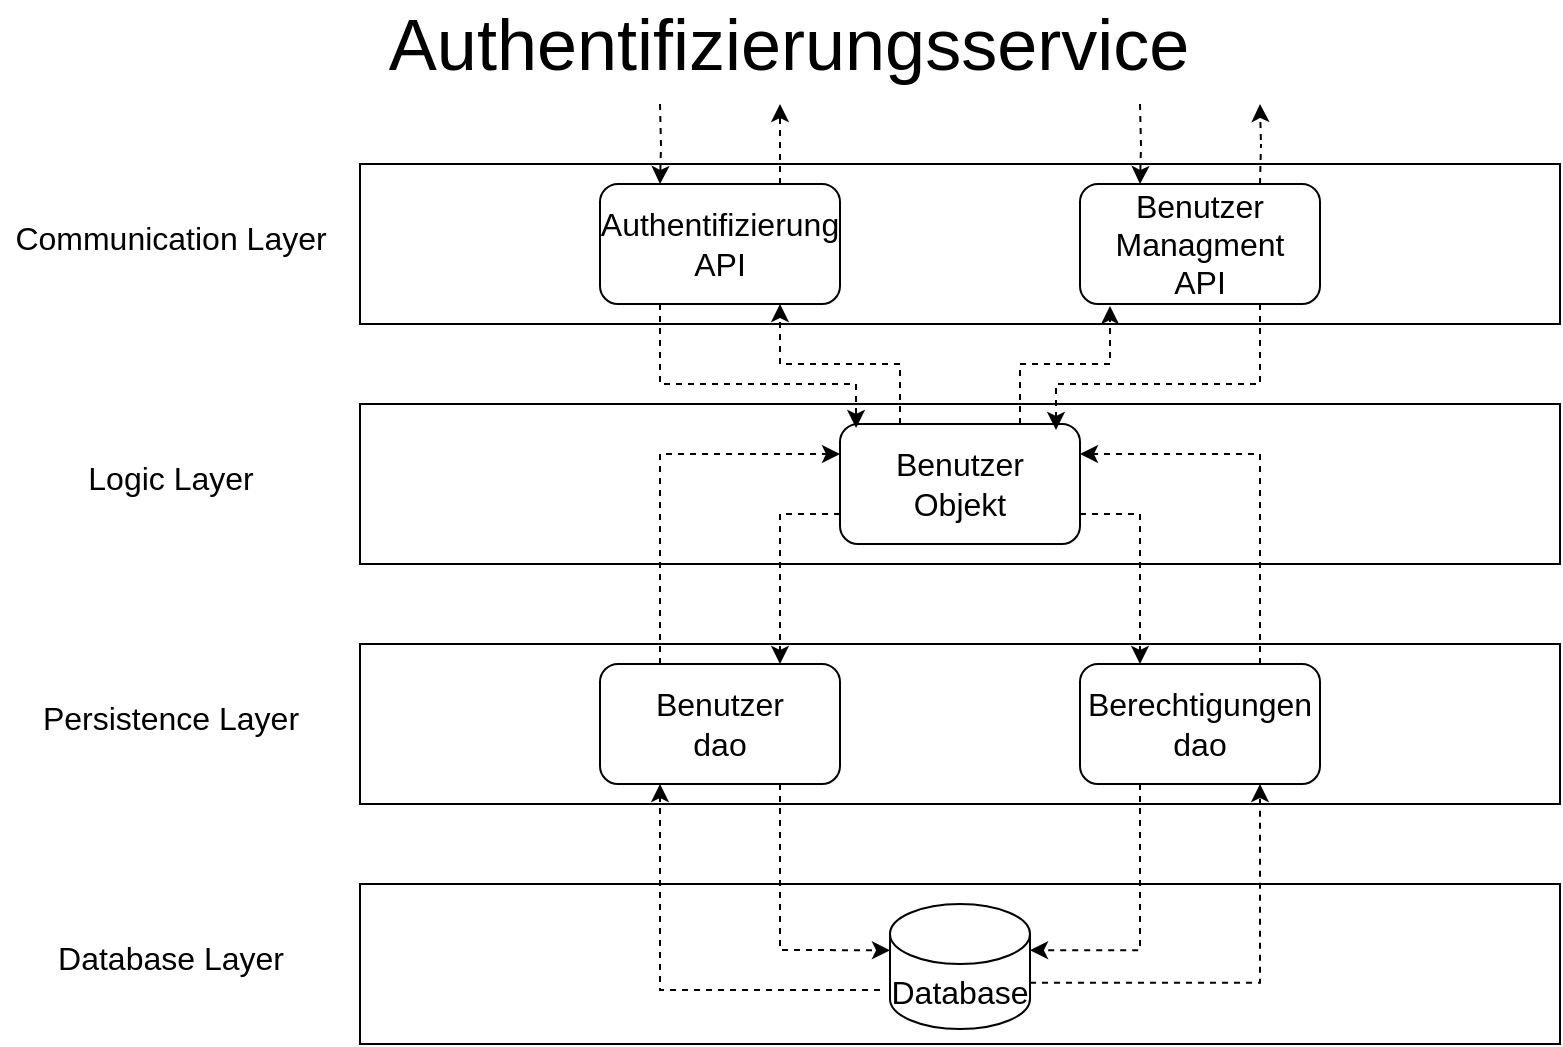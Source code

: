 <mxfile version="16.2.7" type="github">
  <diagram id="Lq96TW4K5-KBJD4N3H_r" name="Page-1">
    <mxGraphModel dx="1422" dy="772" grid="1" gridSize="10" guides="1" tooltips="1" connect="1" arrows="1" fold="1" page="1" pageScale="1" pageWidth="827" pageHeight="1169" math="0" shadow="0">
      <root>
        <mxCell id="0" />
        <mxCell id="1" parent="0" />
        <mxCell id="rIavTHr592OUhHLJrR3U-1" value="" style="rounded=0;whiteSpace=wrap;html=1;" parent="1" vertex="1">
          <mxGeometry x="200" y="120" width="600" height="80" as="geometry" />
        </mxCell>
        <mxCell id="rIavTHr592OUhHLJrR3U-2" value="" style="rounded=0;whiteSpace=wrap;html=1;" parent="1" vertex="1">
          <mxGeometry x="200" y="240" width="600" height="80" as="geometry" />
        </mxCell>
        <mxCell id="rIavTHr592OUhHLJrR3U-3" value="" style="rounded=0;whiteSpace=wrap;html=1;" parent="1" vertex="1">
          <mxGeometry x="200" y="360" width="600" height="80" as="geometry" />
        </mxCell>
        <mxCell id="A1HN-KzVpsZoMAgiLz0k-1" value="&lt;div style=&quot;font-size: 36px&quot;&gt;&lt;font style=&quot;font-size: 36px&quot;&gt;Authentifizierungsservice&lt;/font&gt;&lt;/div&gt;" style="text;html=1;resizable=0;autosize=1;align=center;verticalAlign=middle;points=[];fillColor=none;strokeColor=none;rounded=0;" vertex="1" parent="1">
          <mxGeometry x="204" y="50" width="420" height="20" as="geometry" />
        </mxCell>
        <mxCell id="A1HN-KzVpsZoMAgiLz0k-2" value="" style="rounded=0;whiteSpace=wrap;html=1;" vertex="1" parent="1">
          <mxGeometry x="200" y="480" width="600" height="80" as="geometry" />
        </mxCell>
        <mxCell id="A1HN-KzVpsZoMAgiLz0k-3" value="&lt;font style=&quot;font-size: 16px&quot;&gt;Database Layer&lt;/font&gt;" style="text;html=1;resizable=0;autosize=1;align=center;verticalAlign=middle;points=[];fillColor=none;strokeColor=none;rounded=0;fontSize=36;" vertex="1" parent="1">
          <mxGeometry x="40" y="480" width="130" height="60" as="geometry" />
        </mxCell>
        <mxCell id="A1HN-KzVpsZoMAgiLz0k-4" value="&lt;font style=&quot;font-size: 16px&quot;&gt;Persistence Layer&lt;br&gt;&lt;/font&gt;" style="text;html=1;resizable=0;autosize=1;align=center;verticalAlign=middle;points=[];fillColor=none;strokeColor=none;rounded=0;fontSize=36;" vertex="1" parent="1">
          <mxGeometry x="35" y="360" width="140" height="60" as="geometry" />
        </mxCell>
        <mxCell id="A1HN-KzVpsZoMAgiLz0k-5" value="&lt;font style=&quot;font-size: 16px&quot;&gt;Logic Layer&lt;br&gt;&lt;/font&gt;" style="text;html=1;resizable=0;autosize=1;align=center;verticalAlign=middle;points=[];fillColor=none;strokeColor=none;rounded=0;fontSize=36;" vertex="1" parent="1">
          <mxGeometry x="55" y="240" width="100" height="60" as="geometry" />
        </mxCell>
        <mxCell id="A1HN-KzVpsZoMAgiLz0k-6" value="&lt;font style=&quot;font-size: 16px&quot;&gt;Communication Layer&lt;br&gt;&lt;/font&gt;" style="text;html=1;resizable=0;autosize=1;align=center;verticalAlign=middle;points=[];fillColor=none;strokeColor=none;rounded=0;fontSize=36;" vertex="1" parent="1">
          <mxGeometry x="20" y="120" width="170" height="60" as="geometry" />
        </mxCell>
        <mxCell id="A1HN-KzVpsZoMAgiLz0k-24" style="edgeStyle=orthogonalEdgeStyle;rounded=0;orthogonalLoop=1;jettySize=auto;html=1;exitX=1;exitY=0;exitDx=0;exitDy=39.375;exitPerimeter=0;entryX=0.75;entryY=1;entryDx=0;entryDy=0;dashed=1;fontSize=16;endArrow=classic;endFill=1;" edge="1" parent="1" source="A1HN-KzVpsZoMAgiLz0k-8" target="A1HN-KzVpsZoMAgiLz0k-10">
          <mxGeometry relative="1" as="geometry" />
        </mxCell>
        <mxCell id="A1HN-KzVpsZoMAgiLz0k-8" value="&lt;div&gt;Database&lt;/div&gt;" style="shape=cylinder3;whiteSpace=wrap;html=1;boundedLbl=1;backgroundOutline=1;size=15;fontSize=16;" vertex="1" parent="1">
          <mxGeometry x="465" y="490" width="70" height="62.5" as="geometry" />
        </mxCell>
        <mxCell id="A1HN-KzVpsZoMAgiLz0k-23" style="edgeStyle=orthogonalEdgeStyle;rounded=0;orthogonalLoop=1;jettySize=auto;html=1;exitX=0.25;exitY=1;exitDx=0;exitDy=0;entryX=1;entryY=0;entryDx=0;entryDy=23.125;entryPerimeter=0;dashed=1;fontSize=16;endArrow=classic;endFill=1;" edge="1" parent="1" source="A1HN-KzVpsZoMAgiLz0k-10" target="A1HN-KzVpsZoMAgiLz0k-8">
          <mxGeometry relative="1" as="geometry" />
        </mxCell>
        <mxCell id="A1HN-KzVpsZoMAgiLz0k-28" style="edgeStyle=orthogonalEdgeStyle;rounded=0;orthogonalLoop=1;jettySize=auto;html=1;exitX=0.75;exitY=0;exitDx=0;exitDy=0;entryX=1;entryY=0.25;entryDx=0;entryDy=0;dashed=1;fontSize=16;endArrow=classic;endFill=1;" edge="1" parent="1" source="A1HN-KzVpsZoMAgiLz0k-10" target="A1HN-KzVpsZoMAgiLz0k-16">
          <mxGeometry relative="1" as="geometry" />
        </mxCell>
        <mxCell id="A1HN-KzVpsZoMAgiLz0k-10" value="&lt;div&gt;Berechtigungen&lt;/div&gt;&lt;div&gt;dao&lt;br&gt;&lt;/div&gt;" style="rounded=1;whiteSpace=wrap;html=1;fontSize=16;" vertex="1" parent="1">
          <mxGeometry x="560" y="370" width="120" height="60" as="geometry" />
        </mxCell>
        <mxCell id="A1HN-KzVpsZoMAgiLz0k-25" style="edgeStyle=orthogonalEdgeStyle;rounded=0;orthogonalLoop=1;jettySize=auto;html=1;exitX=0.25;exitY=0;exitDx=0;exitDy=0;entryX=0;entryY=0.25;entryDx=0;entryDy=0;dashed=1;fontSize=16;endArrow=classic;endFill=1;" edge="1" parent="1" source="A1HN-KzVpsZoMAgiLz0k-11" target="A1HN-KzVpsZoMAgiLz0k-16">
          <mxGeometry relative="1" as="geometry" />
        </mxCell>
        <mxCell id="A1HN-KzVpsZoMAgiLz0k-11" value="&lt;div&gt;Benutzer&lt;/div&gt;&lt;div&gt;dao&lt;/div&gt;" style="rounded=1;whiteSpace=wrap;html=1;fontSize=16;" vertex="1" parent="1">
          <mxGeometry x="320" y="370" width="120" height="60" as="geometry" />
        </mxCell>
        <mxCell id="A1HN-KzVpsZoMAgiLz0k-14" value="" style="endArrow=classic;dashed=1;html=1;rounded=0;fontSize=16;entryX=0;entryY=0;entryDx=0;entryDy=23.125;entryPerimeter=0;exitX=0.75;exitY=1;exitDx=0;exitDy=0;endFill=1;" edge="1" parent="1" source="A1HN-KzVpsZoMAgiLz0k-11" target="A1HN-KzVpsZoMAgiLz0k-8">
          <mxGeometry width="50" height="50" relative="1" as="geometry">
            <mxPoint x="350" y="360" as="sourcePoint" />
            <mxPoint x="400" y="310" as="targetPoint" />
            <Array as="points">
              <mxPoint x="410" y="513" />
            </Array>
          </mxGeometry>
        </mxCell>
        <mxCell id="A1HN-KzVpsZoMAgiLz0k-15" value="" style="endArrow=classic;dashed=1;html=1;rounded=0;fontSize=16;endFill=1;entryX=0.25;entryY=1;entryDx=0;entryDy=0;" edge="1" parent="1" target="A1HN-KzVpsZoMAgiLz0k-11">
          <mxGeometry width="50" height="50" relative="1" as="geometry">
            <mxPoint x="460" y="533" as="sourcePoint" />
            <mxPoint x="414" y="533.125" as="targetPoint" />
            <Array as="points">
              <mxPoint x="350" y="533" />
            </Array>
          </mxGeometry>
        </mxCell>
        <mxCell id="A1HN-KzVpsZoMAgiLz0k-26" style="edgeStyle=orthogonalEdgeStyle;rounded=0;orthogonalLoop=1;jettySize=auto;html=1;exitX=0;exitY=0.75;exitDx=0;exitDy=0;entryX=0.75;entryY=0;entryDx=0;entryDy=0;dashed=1;fontSize=16;endArrow=classic;endFill=1;" edge="1" parent="1" source="A1HN-KzVpsZoMAgiLz0k-16" target="A1HN-KzVpsZoMAgiLz0k-11">
          <mxGeometry relative="1" as="geometry" />
        </mxCell>
        <mxCell id="A1HN-KzVpsZoMAgiLz0k-27" style="edgeStyle=orthogonalEdgeStyle;rounded=0;orthogonalLoop=1;jettySize=auto;html=1;exitX=1;exitY=0.75;exitDx=0;exitDy=0;entryX=0.25;entryY=0;entryDx=0;entryDy=0;dashed=1;fontSize=16;endArrow=classic;endFill=1;" edge="1" parent="1" source="A1HN-KzVpsZoMAgiLz0k-16" target="A1HN-KzVpsZoMAgiLz0k-10">
          <mxGeometry relative="1" as="geometry" />
        </mxCell>
        <mxCell id="A1HN-KzVpsZoMAgiLz0k-30" style="edgeStyle=orthogonalEdgeStyle;rounded=0;orthogonalLoop=1;jettySize=auto;html=1;exitX=0.75;exitY=0;exitDx=0;exitDy=0;entryX=0.125;entryY=1.017;entryDx=0;entryDy=0;entryPerimeter=0;dashed=1;fontSize=16;endArrow=classic;endFill=1;" edge="1" parent="1" source="A1HN-KzVpsZoMAgiLz0k-16" target="A1HN-KzVpsZoMAgiLz0k-18">
          <mxGeometry relative="1" as="geometry" />
        </mxCell>
        <mxCell id="A1HN-KzVpsZoMAgiLz0k-31" style="edgeStyle=orthogonalEdgeStyle;rounded=0;orthogonalLoop=1;jettySize=auto;html=1;exitX=0.25;exitY=0;exitDx=0;exitDy=0;entryX=0.75;entryY=1;entryDx=0;entryDy=0;dashed=1;fontSize=16;endArrow=classic;endFill=1;" edge="1" parent="1" source="A1HN-KzVpsZoMAgiLz0k-16" target="A1HN-KzVpsZoMAgiLz0k-17">
          <mxGeometry relative="1" as="geometry" />
        </mxCell>
        <mxCell id="A1HN-KzVpsZoMAgiLz0k-16" value="&lt;div&gt;Benutzer&lt;/div&gt;&lt;div&gt;Objekt&lt;br&gt;&lt;/div&gt;" style="rounded=1;whiteSpace=wrap;html=1;fontSize=16;" vertex="1" parent="1">
          <mxGeometry x="440" y="250" width="120" height="60" as="geometry" />
        </mxCell>
        <mxCell id="A1HN-KzVpsZoMAgiLz0k-32" style="edgeStyle=orthogonalEdgeStyle;rounded=0;orthogonalLoop=1;jettySize=auto;html=1;exitX=0.25;exitY=1;exitDx=0;exitDy=0;entryX=0.067;entryY=0.033;entryDx=0;entryDy=0;entryPerimeter=0;dashed=1;fontSize=16;endArrow=classic;endFill=1;" edge="1" parent="1" source="A1HN-KzVpsZoMAgiLz0k-17" target="A1HN-KzVpsZoMAgiLz0k-16">
          <mxGeometry relative="1" as="geometry">
            <Array as="points">
              <mxPoint x="350" y="230" />
              <mxPoint x="448" y="230" />
            </Array>
          </mxGeometry>
        </mxCell>
        <mxCell id="A1HN-KzVpsZoMAgiLz0k-39" value="&lt;div&gt;&lt;br&gt;&lt;/div&gt;&lt;div&gt;&lt;br&gt;&lt;/div&gt;" style="edgeStyle=orthogonalEdgeStyle;rounded=0;orthogonalLoop=1;jettySize=auto;html=1;dashed=1;fontSize=16;endArrow=classic;endFill=1;entryX=0.25;entryY=0;entryDx=0;entryDy=0;" edge="1" parent="1" target="A1HN-KzVpsZoMAgiLz0k-17">
          <mxGeometry relative="1" as="geometry">
            <mxPoint x="350" y="90" as="targetPoint" />
            <mxPoint x="350" y="90" as="sourcePoint" />
          </mxGeometry>
        </mxCell>
        <mxCell id="A1HN-KzVpsZoMAgiLz0k-40" style="edgeStyle=orthogonalEdgeStyle;rounded=0;orthogonalLoop=1;jettySize=auto;html=1;exitX=0.75;exitY=0;exitDx=0;exitDy=0;dashed=1;fontSize=16;endArrow=classic;endFill=1;" edge="1" parent="1" source="A1HN-KzVpsZoMAgiLz0k-17">
          <mxGeometry relative="1" as="geometry">
            <mxPoint x="410" y="90" as="targetPoint" />
          </mxGeometry>
        </mxCell>
        <mxCell id="A1HN-KzVpsZoMAgiLz0k-17" value="&lt;div&gt;&lt;font style=&quot;font-size: 16px&quot;&gt;Authentifizierung&lt;/font&gt;&lt;/div&gt;&lt;div&gt;&lt;font style=&quot;font-size: 16px&quot;&gt;API&lt;br&gt;&lt;/font&gt;&lt;/div&gt;" style="rounded=1;whiteSpace=wrap;html=1;fontSize=16;" vertex="1" parent="1">
          <mxGeometry x="320" y="130" width="120" height="60" as="geometry" />
        </mxCell>
        <mxCell id="A1HN-KzVpsZoMAgiLz0k-29" style="edgeStyle=orthogonalEdgeStyle;rounded=0;orthogonalLoop=1;jettySize=auto;html=1;exitX=0.75;exitY=1;exitDx=0;exitDy=0;entryX=0.9;entryY=0.05;entryDx=0;entryDy=0;entryPerimeter=0;dashed=1;fontSize=16;endArrow=classic;endFill=1;" edge="1" parent="1" source="A1HN-KzVpsZoMAgiLz0k-18" target="A1HN-KzVpsZoMAgiLz0k-16">
          <mxGeometry relative="1" as="geometry">
            <Array as="points">
              <mxPoint x="650" y="230" />
              <mxPoint x="548" y="230" />
            </Array>
          </mxGeometry>
        </mxCell>
        <mxCell id="A1HN-KzVpsZoMAgiLz0k-47" style="edgeStyle=orthogonalEdgeStyle;rounded=0;orthogonalLoop=1;jettySize=auto;html=1;dashed=1;fontSize=16;endArrow=classic;endFill=1;entryX=0.25;entryY=0;entryDx=0;entryDy=0;" edge="1" parent="1" target="A1HN-KzVpsZoMAgiLz0k-18">
          <mxGeometry relative="1" as="geometry">
            <mxPoint x="590" y="100" as="targetPoint" />
            <mxPoint x="590" y="90" as="sourcePoint" />
          </mxGeometry>
        </mxCell>
        <mxCell id="A1HN-KzVpsZoMAgiLz0k-18" value="&lt;div&gt;Benutzer&lt;br&gt;&lt;/div&gt;&lt;div&gt;Managment&lt;/div&gt;&lt;div&gt;API&lt;br&gt;&lt;/div&gt;" style="rounded=1;whiteSpace=wrap;html=1;fontSize=16;" vertex="1" parent="1">
          <mxGeometry x="560" y="130" width="120" height="60" as="geometry" />
        </mxCell>
        <mxCell id="A1HN-KzVpsZoMAgiLz0k-45" style="edgeStyle=orthogonalEdgeStyle;rounded=0;orthogonalLoop=1;jettySize=auto;html=1;exitX=0.75;exitY=0;exitDx=0;exitDy=0;dashed=1;fontSize=16;endArrow=classic;endFill=1;" edge="1" parent="1">
          <mxGeometry relative="1" as="geometry">
            <mxPoint x="650" y="90" as="targetPoint" />
            <mxPoint x="650" y="130.0" as="sourcePoint" />
          </mxGeometry>
        </mxCell>
      </root>
    </mxGraphModel>
  </diagram>
</mxfile>
